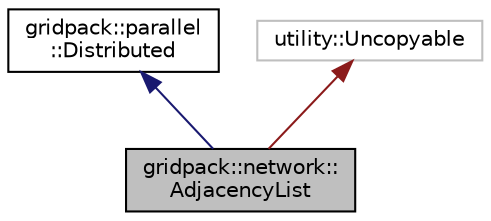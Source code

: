 digraph "gridpack::network::AdjacencyList"
{
  edge [fontname="Helvetica",fontsize="10",labelfontname="Helvetica",labelfontsize="10"];
  node [fontname="Helvetica",fontsize="10",shape=record];
  Node1 [label="gridpack::network::\lAdjacencyList",height=0.2,width=0.4,color="black", fillcolor="grey75", style="filled" fontcolor="black"];
  Node2 -> Node1 [dir="back",color="midnightblue",fontsize="10",style="solid",fontname="Helvetica"];
  Node2 [label="gridpack::parallel\l::Distributed",height=0.2,width=0.4,color="black", fillcolor="white", style="filled",URL="$classgridpack_1_1parallel_1_1_distributed.html",tooltip="Serves as a base class for parallel things. "];
  Node3 -> Node1 [dir="back",color="firebrick4",fontsize="10",style="solid",fontname="Helvetica"];
  Node3 [label="utility::Uncopyable",height=0.2,width=0.4,color="grey75", fillcolor="white", style="filled"];
}
